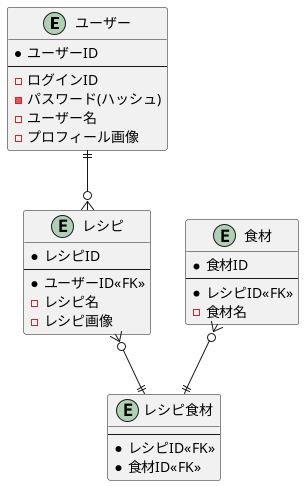 @startuml

entity "ユーザー" {
  *ユーザーID
  ---
  -ログインID
  -パスワード(ハッシュ)
  -ユーザー名
  -プロフィール画像
}

entity "レシピ" {
  *レシピID
  ---
  *ユーザーID<<FK>>
  -レシピ名
  -レシピ画像
}

entity "食材" {
  *食材ID
  ---
  *レシピID<<FK>>
  -食材名
}

entity "レシピ食材" {
  ---
  *レシピID<<FK>>
  *食材ID<<FK>>
}


"ユーザー" ||--o{ "レシピ"
"レシピ" }o--|| "レシピ食材"
"食材" }o--|| "レシピ食材"

@enduml